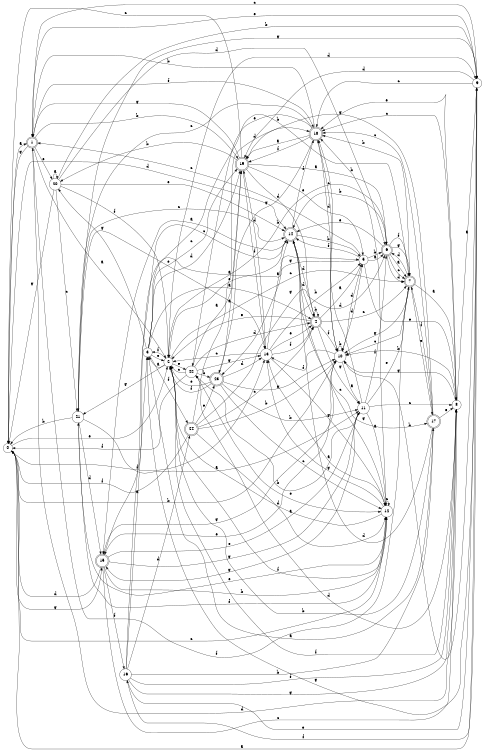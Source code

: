 digraph n20_7 {
__start0 [label="" shape="none"];

rankdir=LR;
size="8,5";

s0 [style="filled", color="black", fillcolor="white" shape="circle", label="0"];
s1 [style="rounded,filled", color="black", fillcolor="white" shape="doublecircle", label="1"];
s2 [style="filled", color="black", fillcolor="white" shape="circle", label="2"];
s3 [style="filled", color="black", fillcolor="white" shape="circle", label="3"];
s4 [style="rounded,filled", color="black", fillcolor="white" shape="doublecircle", label="4"];
s5 [style="filled", color="black", fillcolor="white" shape="circle", label="5"];
s6 [style="rounded,filled", color="black", fillcolor="white" shape="doublecircle", label="6"];
s7 [style="rounded,filled", color="black", fillcolor="white" shape="doublecircle", label="7"];
s8 [style="filled", color="black", fillcolor="white" shape="circle", label="8"];
s9 [style="filled", color="black", fillcolor="white" shape="circle", label="9"];
s10 [style="filled", color="black", fillcolor="white" shape="circle", label="10"];
s11 [style="filled", color="black", fillcolor="white" shape="circle", label="11"];
s12 [style="filled", color="black", fillcolor="white" shape="circle", label="12"];
s13 [style="filled", color="black", fillcolor="white" shape="circle", label="13"];
s14 [style="rounded,filled", color="black", fillcolor="white" shape="doublecircle", label="14"];
s15 [style="rounded,filled", color="black", fillcolor="white" shape="doublecircle", label="15"];
s16 [style="filled", color="black", fillcolor="white" shape="circle", label="16"];
s17 [style="rounded,filled", color="black", fillcolor="white" shape="doublecircle", label="17"];
s18 [style="rounded,filled", color="black", fillcolor="white" shape="doublecircle", label="18"];
s19 [style="rounded,filled", color="black", fillcolor="white" shape="doublecircle", label="19"];
s20 [style="filled", color="black", fillcolor="white" shape="circle", label="20"];
s21 [style="filled", color="black", fillcolor="white" shape="circle", label="21"];
s22 [style="filled", color="black", fillcolor="white" shape="circle", label="22"];
s23 [style="rounded,filled", color="black", fillcolor="white" shape="doublecircle", label="23"];
s24 [style="rounded,filled", color="black", fillcolor="white" shape="doublecircle", label="24"];
s0 -> s1 [label="a"];
s0 -> s10 [label="b"];
s0 -> s12 [label="c"];
s0 -> s14 [label="d"];
s0 -> s2 [label="e"];
s0 -> s13 [label="f"];
s0 -> s15 [label="g"];
s1 -> s2 [label="a"];
s1 -> s19 [label="b"];
s1 -> s9 [label="c"];
s1 -> s8 [label="d"];
s1 -> s20 [label="e"];
s1 -> s18 [label="f"];
s1 -> s0 [label="g"];
s2 -> s3 [label="a"];
s2 -> s6 [label="b"];
s2 -> s7 [label="c"];
s2 -> s9 [label="d"];
s2 -> s22 [label="e"];
s2 -> s3 [label="f"];
s2 -> s21 [label="g"];
s3 -> s4 [label="a"];
s3 -> s7 [label="b"];
s3 -> s19 [label="c"];
s3 -> s19 [label="d"];
s3 -> s2 [label="e"];
s3 -> s24 [label="f"];
s3 -> s20 [label="g"];
s4 -> s5 [label="a"];
s4 -> s4 [label="b"];
s4 -> s7 [label="c"];
s4 -> s14 [label="d"];
s4 -> s2 [label="e"];
s4 -> s10 [label="f"];
s4 -> s11 [label="g"];
s5 -> s6 [label="a"];
s5 -> s6 [label="b"];
s5 -> s1 [label="c"];
s5 -> s10 [label="d"];
s5 -> s8 [label="e"];
s5 -> s14 [label="f"];
s5 -> s23 [label="g"];
s6 -> s7 [label="a"];
s6 -> s14 [label="b"];
s6 -> s7 [label="c"];
s6 -> s7 [label="d"];
s6 -> s14 [label="e"];
s6 -> s7 [label="f"];
s6 -> s7 [label="g"];
s7 -> s8 [label="a"];
s7 -> s18 [label="b"];
s7 -> s10 [label="c"];
s7 -> s6 [label="d"];
s7 -> s17 [label="e"];
s7 -> s1 [label="f"];
s7 -> s10 [label="g"];
s8 -> s9 [label="a"];
s8 -> s10 [label="b"];
s8 -> s18 [label="c"];
s8 -> s22 [label="d"];
s8 -> s18 [label="e"];
s8 -> s2 [label="f"];
s8 -> s10 [label="g"];
s9 -> s0 [label="a"];
s9 -> s10 [label="b"];
s9 -> s18 [label="c"];
s9 -> s19 [label="d"];
s9 -> s1 [label="e"];
s9 -> s16 [label="f"];
s9 -> s3 [label="g"];
s10 -> s11 [label="a"];
s10 -> s10 [label="b"];
s10 -> s18 [label="c"];
s10 -> s5 [label="d"];
s10 -> s15 [label="e"];
s10 -> s13 [label="f"];
s10 -> s15 [label="g"];
s11 -> s12 [label="a"];
s11 -> s22 [label="b"];
s11 -> s8 [label="c"];
s11 -> s18 [label="d"];
s11 -> s7 [label="e"];
s11 -> s6 [label="f"];
s11 -> s15 [label="g"];
s12 -> s13 [label="a"];
s12 -> s18 [label="b"];
s12 -> s12 [label="c"];
s12 -> s2 [label="d"];
s12 -> s21 [label="e"];
s12 -> s2 [label="f"];
s12 -> s13 [label="g"];
s13 -> s14 [label="a"];
s13 -> s5 [label="b"];
s13 -> s2 [label="c"];
s13 -> s19 [label="d"];
s13 -> s4 [label="e"];
s13 -> s4 [label="f"];
s13 -> s12 [label="g"];
s14 -> s15 [label="a"];
s14 -> s5 [label="b"];
s14 -> s12 [label="c"];
s14 -> s4 [label="d"];
s14 -> s2 [label="e"];
s14 -> s18 [label="f"];
s14 -> s17 [label="g"];
s15 -> s5 [label="a"];
s15 -> s12 [label="b"];
s15 -> s8 [label="c"];
s15 -> s0 [label="d"];
s15 -> s11 [label="e"];
s15 -> s16 [label="f"];
s15 -> s11 [label="g"];
s16 -> s3 [label="a"];
s16 -> s17 [label="b"];
s16 -> s14 [label="c"];
s16 -> s24 [label="d"];
s16 -> s9 [label="e"];
s16 -> s8 [label="f"];
s16 -> s8 [label="g"];
s17 -> s3 [label="a"];
s17 -> s2 [label="b"];
s17 -> s18 [label="c"];
s17 -> s14 [label="d"];
s17 -> s8 [label="e"];
s17 -> s7 [label="f"];
s17 -> s19 [label="g"];
s18 -> s19 [label="a"];
s18 -> s1 [label="b"];
s18 -> s21 [label="c"];
s18 -> s10 [label="d"];
s18 -> s22 [label="e"];
s18 -> s19 [label="f"];
s18 -> s23 [label="g"];
s19 -> s6 [label="a"];
s19 -> s20 [label="b"];
s19 -> s0 [label="c"];
s19 -> s4 [label="d"];
s19 -> s5 [label="e"];
s19 -> s13 [label="f"];
s19 -> s1 [label="g"];
s20 -> s20 [label="a"];
s20 -> s9 [label="b"];
s20 -> s21 [label="c"];
s20 -> s6 [label="d"];
s20 -> s14 [label="e"];
s20 -> s2 [label="f"];
s20 -> s0 [label="g"];
s21 -> s11 [label="a"];
s21 -> s0 [label="b"];
s21 -> s14 [label="c"];
s21 -> s15 [label="d"];
s21 -> s13 [label="e"];
s21 -> s12 [label="f"];
s21 -> s9 [label="g"];
s22 -> s19 [label="a"];
s22 -> s23 [label="b"];
s22 -> s2 [label="c"];
s22 -> s4 [label="d"];
s22 -> s12 [label="e"];
s22 -> s0 [label="f"];
s22 -> s13 [label="g"];
s23 -> s19 [label="a"];
s23 -> s11 [label="b"];
s23 -> s12 [label="c"];
s23 -> s13 [label="d"];
s23 -> s2 [label="e"];
s23 -> s2 [label="f"];
s23 -> s10 [label="g"];
s24 -> s12 [label="a"];
s24 -> s10 [label="b"];
s24 -> s4 [label="c"];
s24 -> s18 [label="d"];
s24 -> s23 [label="e"];
s24 -> s0 [label="f"];
s24 -> s6 [label="g"];

}